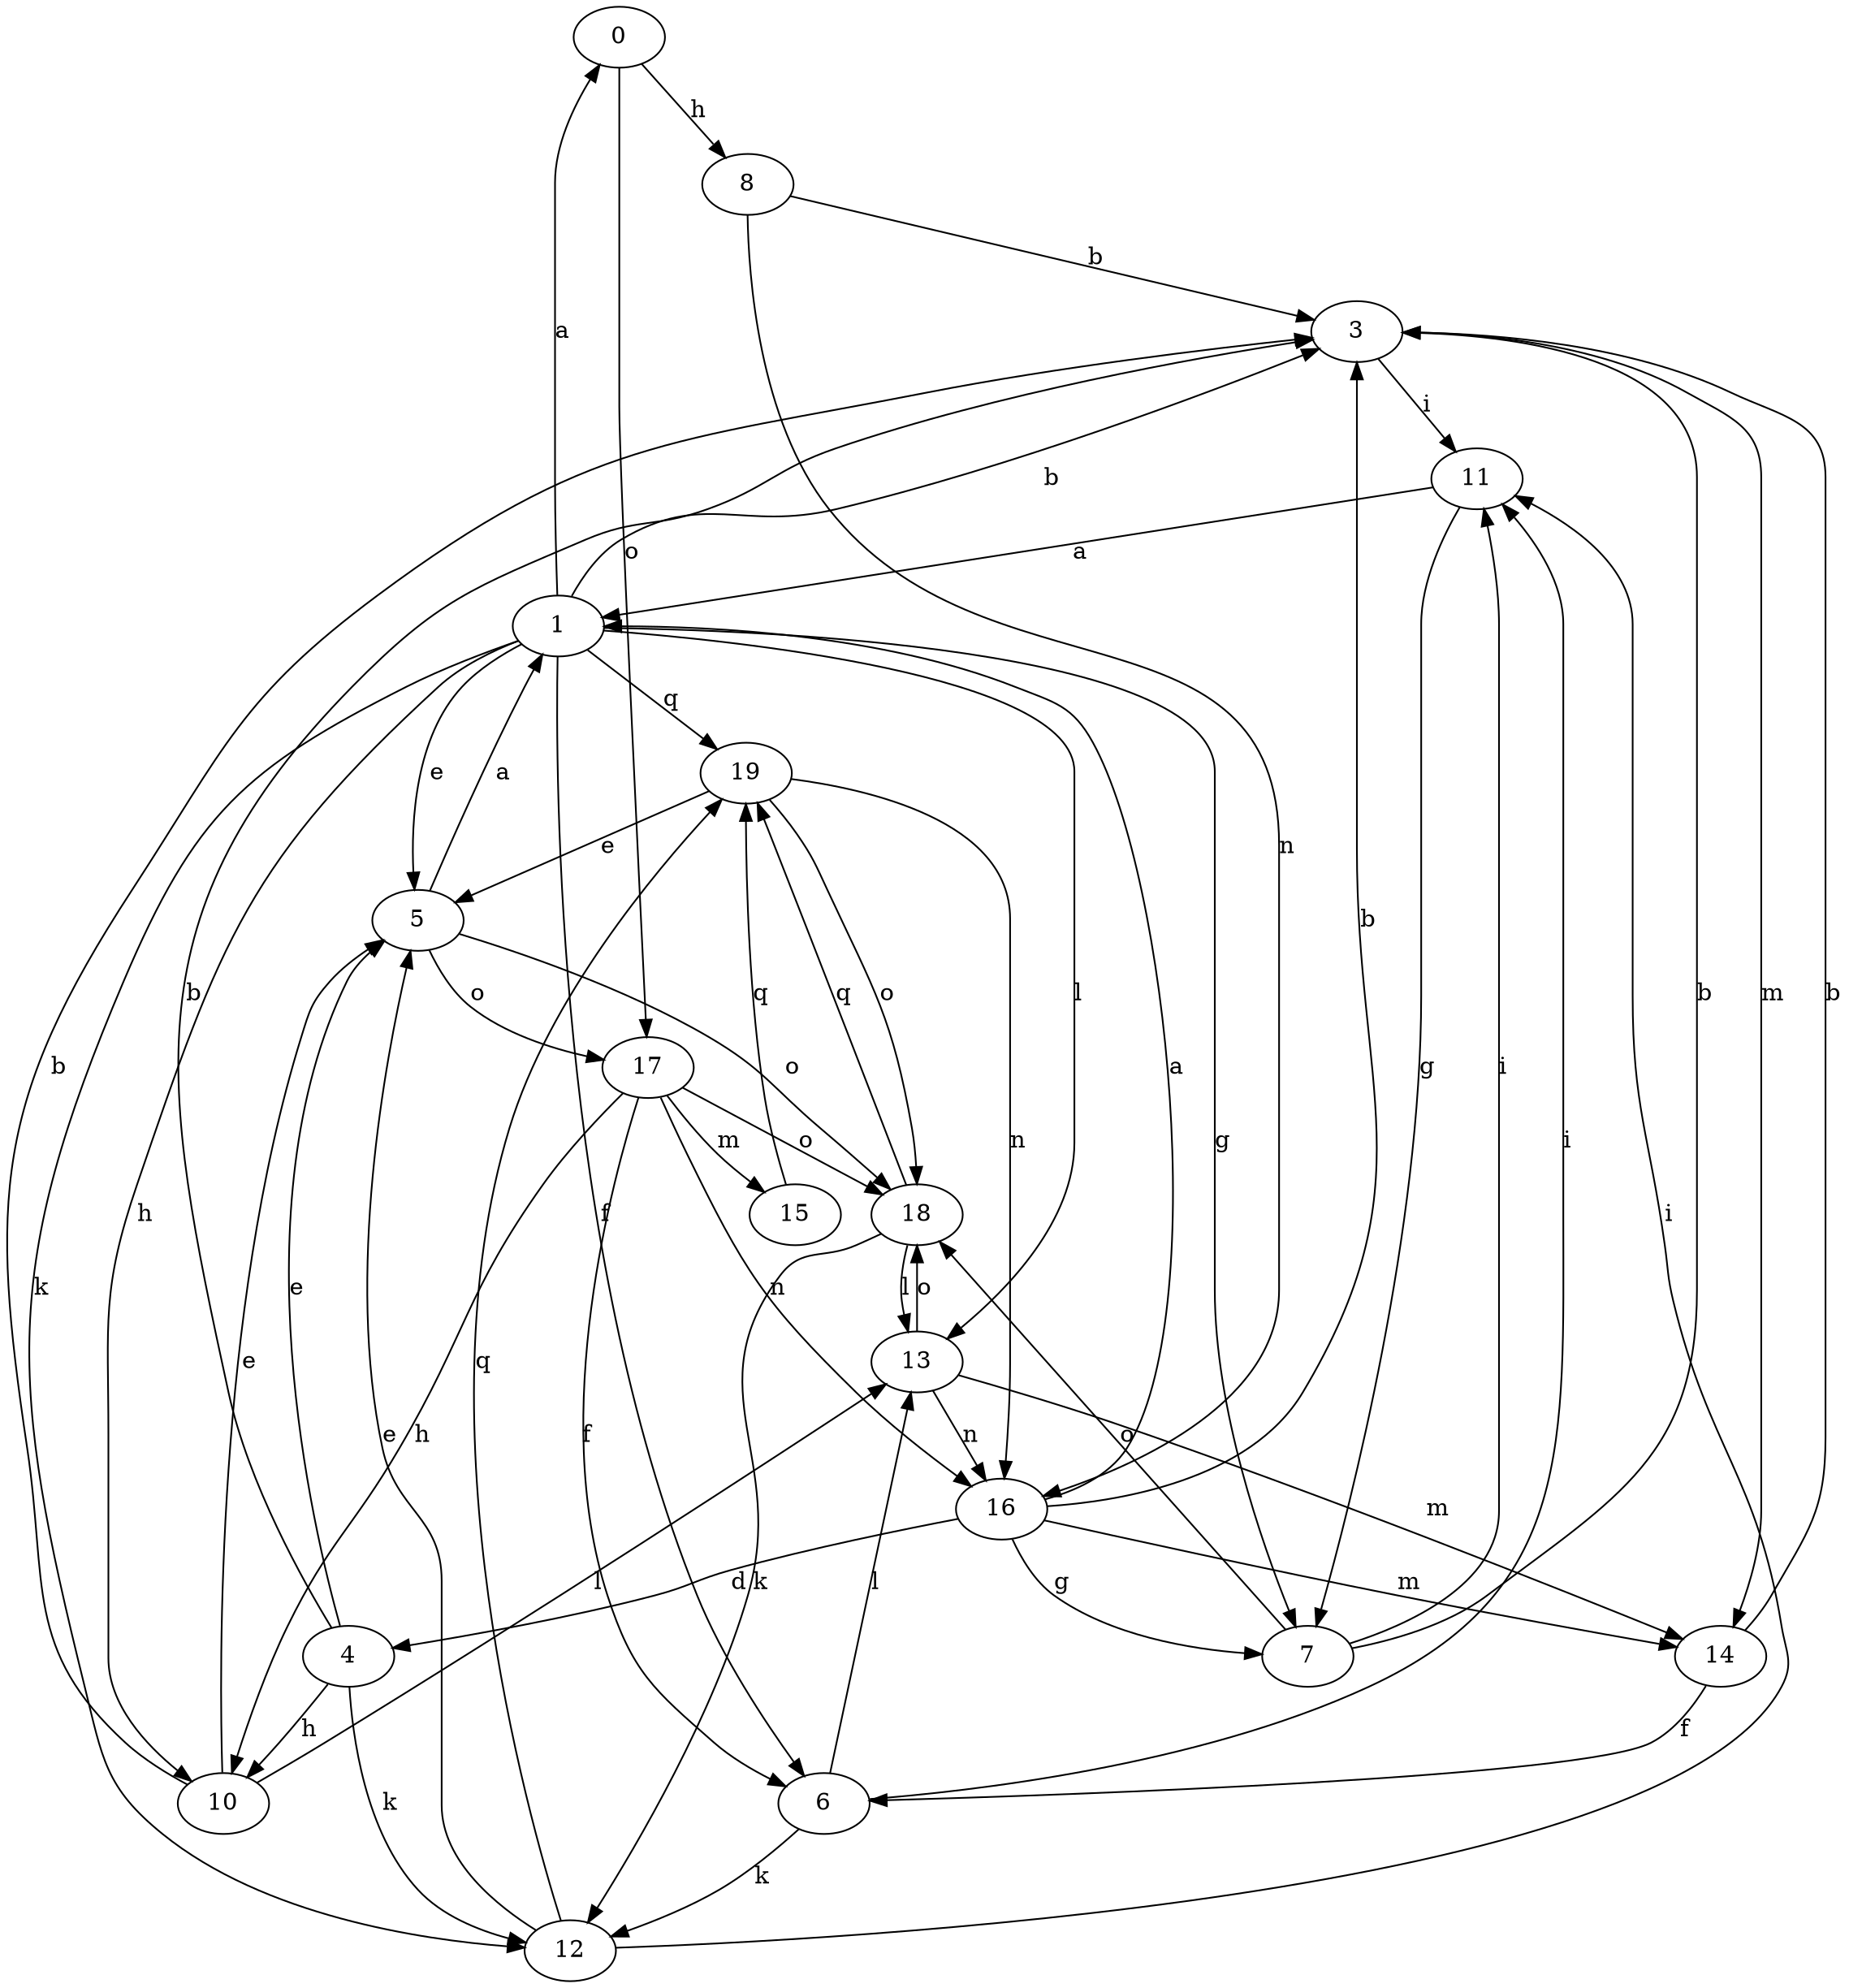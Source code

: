 strict digraph  {
0;
1;
3;
4;
5;
6;
7;
8;
10;
11;
12;
13;
14;
15;
16;
17;
18;
19;
0 -> 8  [label=h];
0 -> 17  [label=o];
1 -> 0  [label=a];
1 -> 3  [label=b];
1 -> 5  [label=e];
1 -> 6  [label=f];
1 -> 7  [label=g];
1 -> 10  [label=h];
1 -> 12  [label=k];
1 -> 13  [label=l];
1 -> 19  [label=q];
3 -> 11  [label=i];
3 -> 14  [label=m];
4 -> 3  [label=b];
4 -> 5  [label=e];
4 -> 10  [label=h];
4 -> 12  [label=k];
5 -> 1  [label=a];
5 -> 17  [label=o];
5 -> 18  [label=o];
6 -> 11  [label=i];
6 -> 12  [label=k];
6 -> 13  [label=l];
7 -> 3  [label=b];
7 -> 11  [label=i];
7 -> 18  [label=o];
8 -> 3  [label=b];
8 -> 16  [label=n];
10 -> 3  [label=b];
10 -> 5  [label=e];
10 -> 13  [label=l];
11 -> 1  [label=a];
11 -> 7  [label=g];
12 -> 5  [label=e];
12 -> 11  [label=i];
12 -> 19  [label=q];
13 -> 14  [label=m];
13 -> 16  [label=n];
13 -> 18  [label=o];
14 -> 3  [label=b];
14 -> 6  [label=f];
15 -> 19  [label=q];
16 -> 1  [label=a];
16 -> 3  [label=b];
16 -> 4  [label=d];
16 -> 7  [label=g];
16 -> 14  [label=m];
17 -> 6  [label=f];
17 -> 10  [label=h];
17 -> 15  [label=m];
17 -> 16  [label=n];
17 -> 18  [label=o];
18 -> 12  [label=k];
18 -> 13  [label=l];
18 -> 19  [label=q];
19 -> 5  [label=e];
19 -> 16  [label=n];
19 -> 18  [label=o];
}
